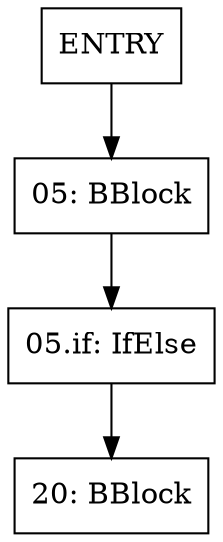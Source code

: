 digraph G {
node [shape=box]
"ENTRY" -> "05"
"05" [label="05: BBlock"]
"05.if" [label="05.if: IfElse"]
"20" [label="20: BBlock"]
"05" -> "05.if"
"05.if" -> "20"
}
